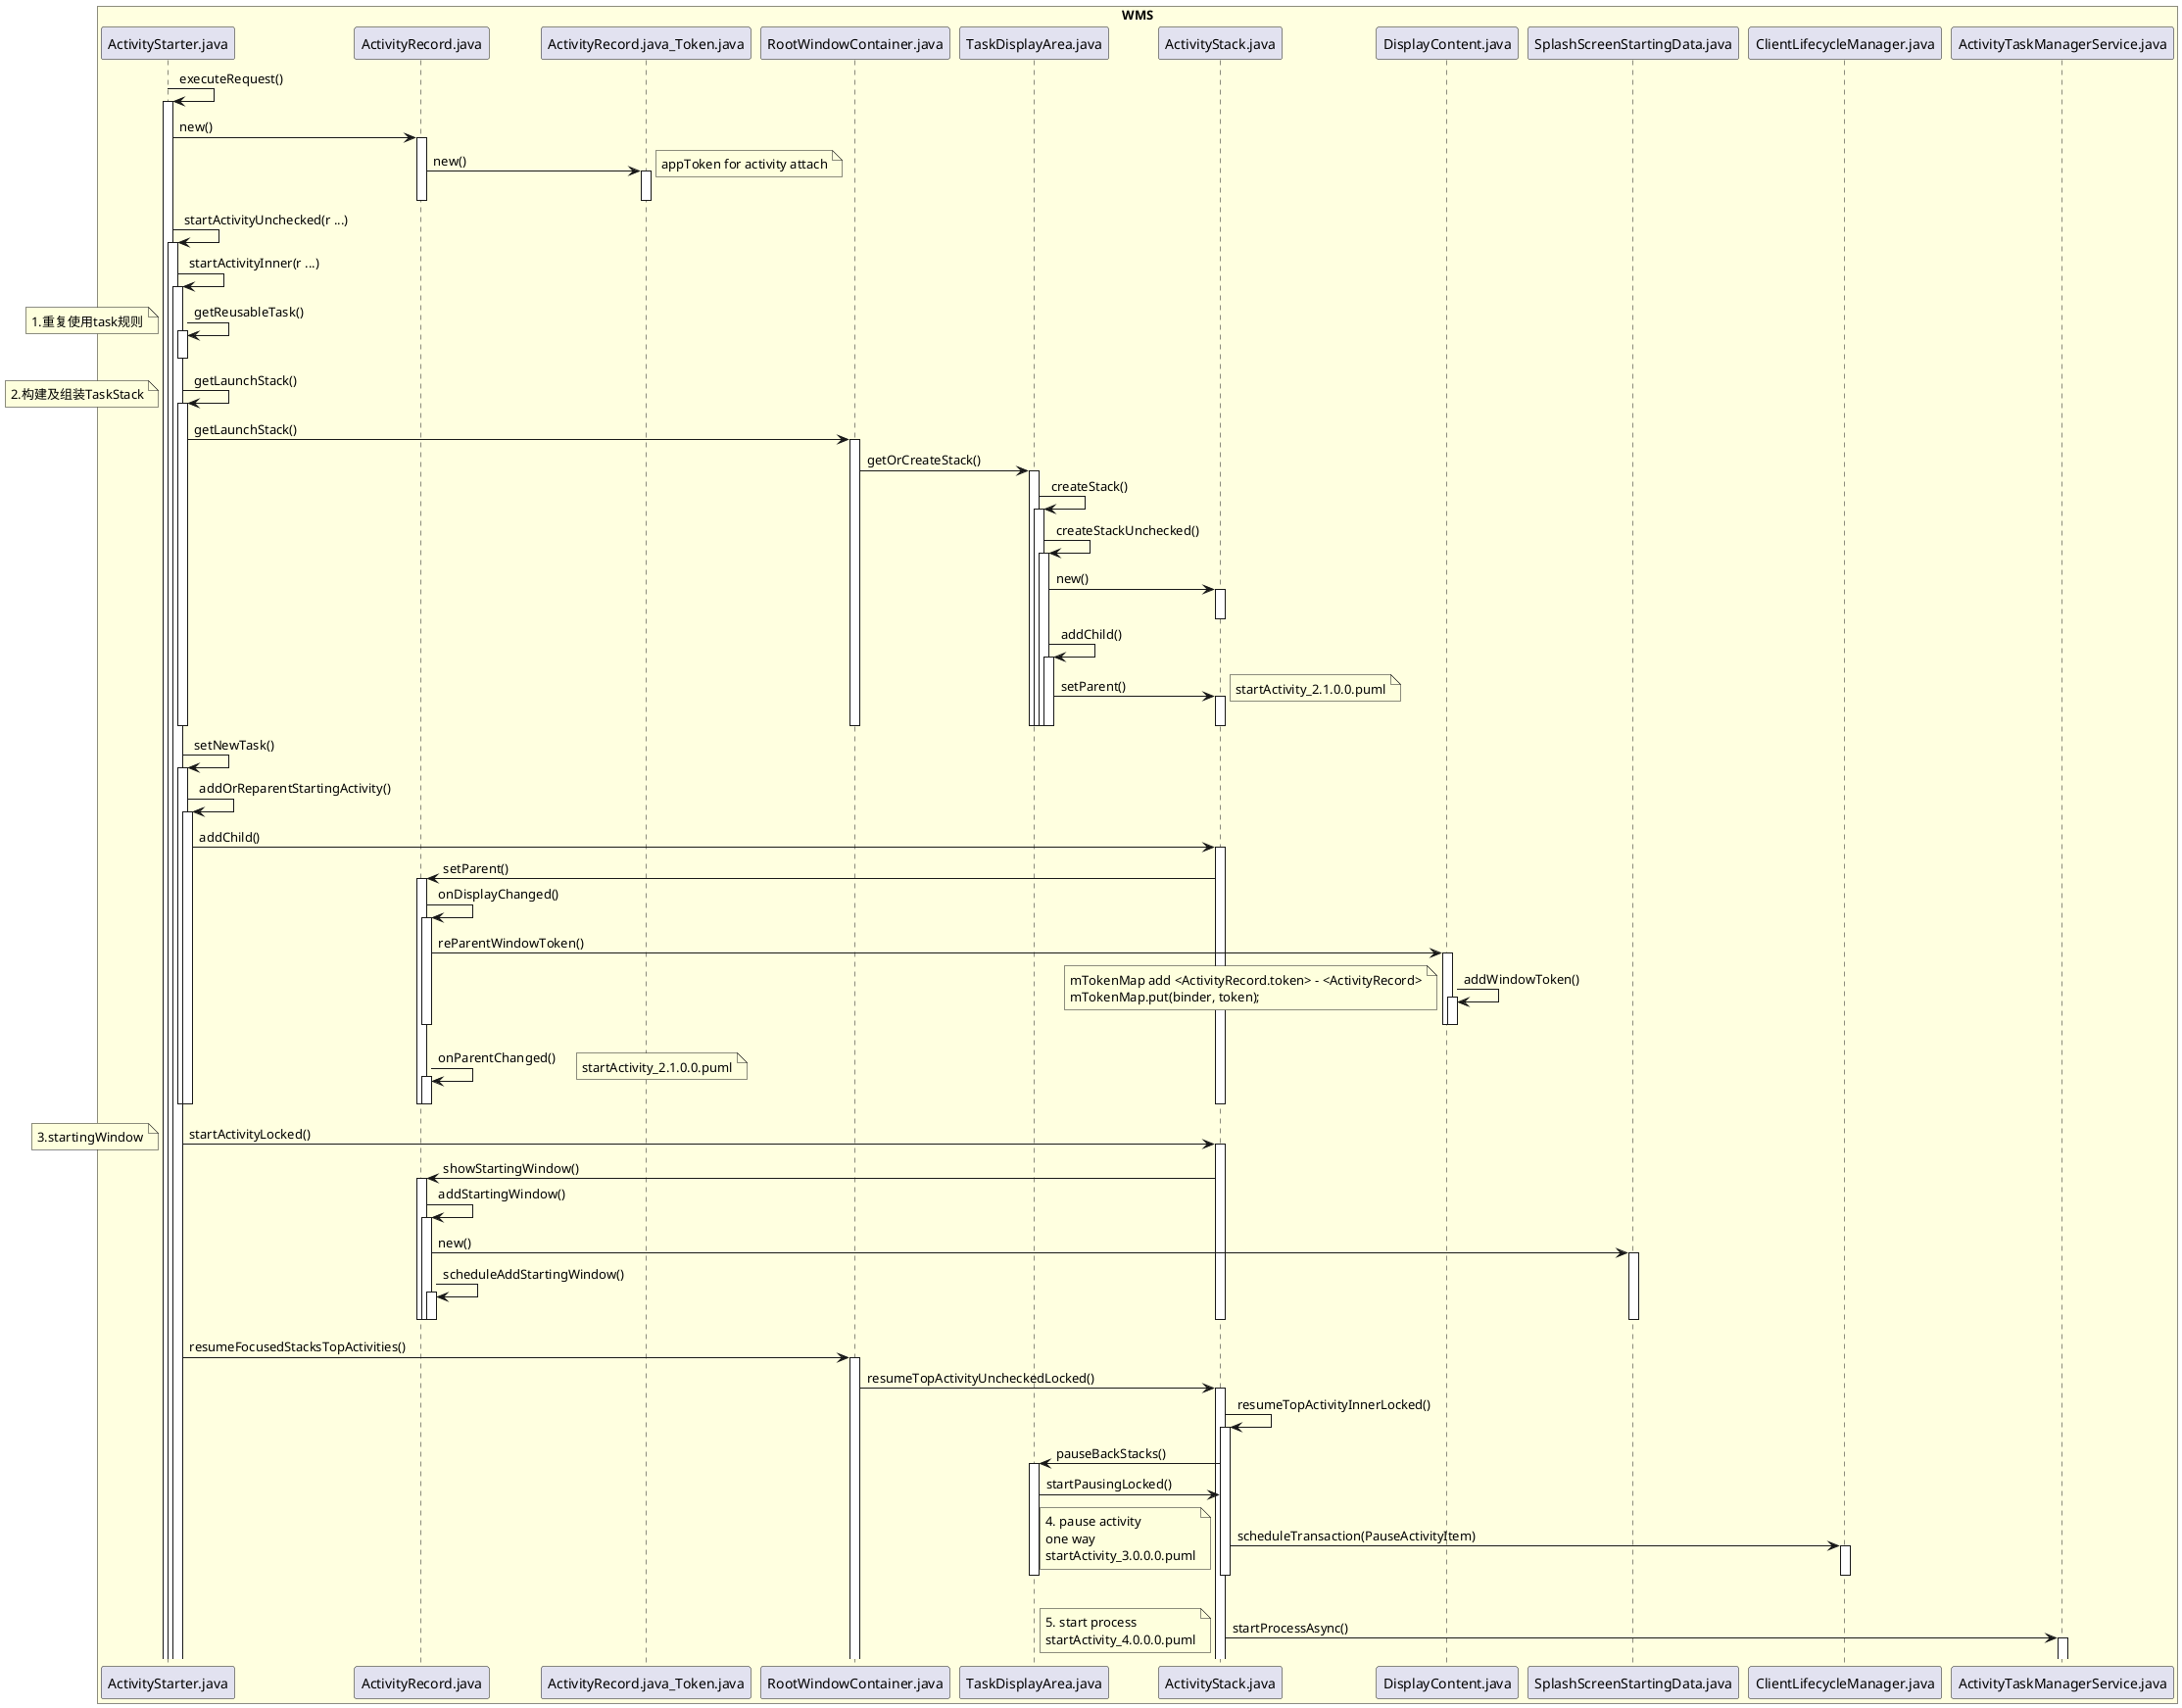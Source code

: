 @startuml

box "WMS"  #LightYellow
participant ActivityStarter.java
participant ActivityRecord.java
participant ActivityRecord.java_Token.java
participant RootWindowContainer.java
participant TaskDisplayArea.java
participant ActivityStack.java
participant DisplayContent.java
participant SplashScreenStartingData.java
participant ClientLifecycleManager.java
participant ActivityTaskManagerService.java

end box

ActivityStarter.java -> ActivityStarter.java: executeRequest()
activate ActivityStarter.java

ActivityStarter.java -> ActivityRecord.java:new()
activate ActivityRecord.java
ActivityRecord.java -> ActivityRecord.java_Token.java:new()
activate ActivityRecord.java_Token.java
deactivate ActivityRecord.java_Token.java
note right: appToken for activity attach
deactivate ActivityRecord.java

ActivityStarter.java -> ActivityStarter.java: startActivityUnchecked(r ...)
activate ActivityStarter.java
ActivityStarter.java -> ActivityStarter.java: startActivityInner(r ...)
activate ActivityStarter.java
ActivityStarter.java -> ActivityStarter.java: getReusableTask()
activate ActivityStarter.java
deactivate ActivityStarter.java
note left:1.重复使用task规则

ActivityStarter.java -> ActivityStarter.java: getLaunchStack()
activate ActivityStarter.java
note left:2.构建及组装TaskStack

ActivityStarter.java -> RootWindowContainer.java: getLaunchStack()
activate RootWindowContainer.java

RootWindowContainer.java -> TaskDisplayArea.java: getOrCreateStack()
activate TaskDisplayArea.java
TaskDisplayArea.java -> TaskDisplayArea.java: createStack()
activate TaskDisplayArea.java
TaskDisplayArea.java -> TaskDisplayArea.java: createStackUnchecked()
activate TaskDisplayArea.java
TaskDisplayArea.java -> ActivityStack.java: new()
activate ActivityStack.java
deactivate ActivityStack.java
TaskDisplayArea.java -> TaskDisplayArea.java: addChild()
activate TaskDisplayArea.java

TaskDisplayArea.java -> ActivityStack.java: setParent()
activate ActivityStack.java
note right
startActivity_2.1.0.0.puml
end note
deactivate ActivityStack.java
deactivate TaskDisplayArea.java
deactivate TaskDisplayArea.java
deactivate TaskDisplayArea.java
deactivate TaskDisplayArea.java
deactivate RootWindowContainer.java
deactivate ActivityStarter.java

ActivityStarter.java -> ActivityStarter.java: setNewTask()
activate ActivityStarter.java
ActivityStarter.java -> ActivityStarter.java: addOrReparentStartingActivity()
activate ActivityStarter.java

ActivityStarter.java -> ActivityStack.java: addChild()
activate ActivityStack.java

ActivityStack.java -> ActivityRecord.java: setParent()
activate ActivityRecord.java
ActivityRecord.java -> ActivityRecord.java: onDisplayChanged()
activate ActivityRecord.java
ActivityRecord.java -> DisplayContent.java: reParentWindowToken()
activate DisplayContent.java
DisplayContent.java -> DisplayContent.java: addWindowToken()
activate DisplayContent.java
deactivate DisplayContent.java
deactivate DisplayContent.java
note left
mTokenMap add <ActivityRecord.token> - <ActivityRecord>
mTokenMap.put(binder, token);
end note
deactivate ActivityRecord.java
ActivityRecord.java -> ActivityRecord.java: onParentChanged()
activate ActivityRecord.java
note right
startActivity_2.1.0.0.puml
end note


deactivate ActivityRecord.java
deactivate ActivityRecord.java
deactivate ActivityStack.java
deactivate ActivityStarter.java
deactivate ActivityStarter.java

ActivityStarter.java -> ActivityStack.java: startActivityLocked()
activate ActivityStack.java
note left: 3.startingWindow
ActivityStack.java -> ActivityRecord.java: showStartingWindow()
activate ActivityRecord.java

ActivityRecord.java -> ActivityRecord.java: addStartingWindow()
activate ActivityRecord.java

ActivityRecord.java -> SplashScreenStartingData.java: new()
activate SplashScreenStartingData.java

ActivityRecord.java -> ActivityRecord.java: scheduleAddStartingWindow()
activate ActivityRecord.java
deactivate ActivityRecord.java
deactivate ActivityRecord.java
deactivate ActivityRecord.java
deactivate ActivityStack.java
deactivate SplashScreenStartingData.java

ActivityStarter.java -> RootWindowContainer.java: resumeFocusedStacksTopActivities()
activate RootWindowContainer.java
RootWindowContainer.java -> ActivityStack.java: resumeTopActivityUncheckedLocked()
activate ActivityStack.java
ActivityStack.java -> ActivityStack.java: resumeTopActivityInnerLocked()
activate ActivityStack.java
ActivityStack.java -> TaskDisplayArea.java: pauseBackStacks()
activate TaskDisplayArea.java
TaskDisplayArea.java -> ActivityStack.java: startPausingLocked()
ActivityStack.java -> ClientLifecycleManager.java: scheduleTransaction(PauseActivityItem)
note left
 4. pause activity
 one way
 startActivity_3.0.0.0.puml
end note

activate ClientLifecycleManager.java
deactivate ClientLifecycleManager.java
deactivate ActivityStack.java
deactivate TaskDisplayArea.java
ActivityStack.java -> ActivityTaskManagerService.java: startProcessAsync()
activate ActivityTaskManagerService.java
note left
5. start process
startActivity_4.0.0.0.puml
end note

@enduml